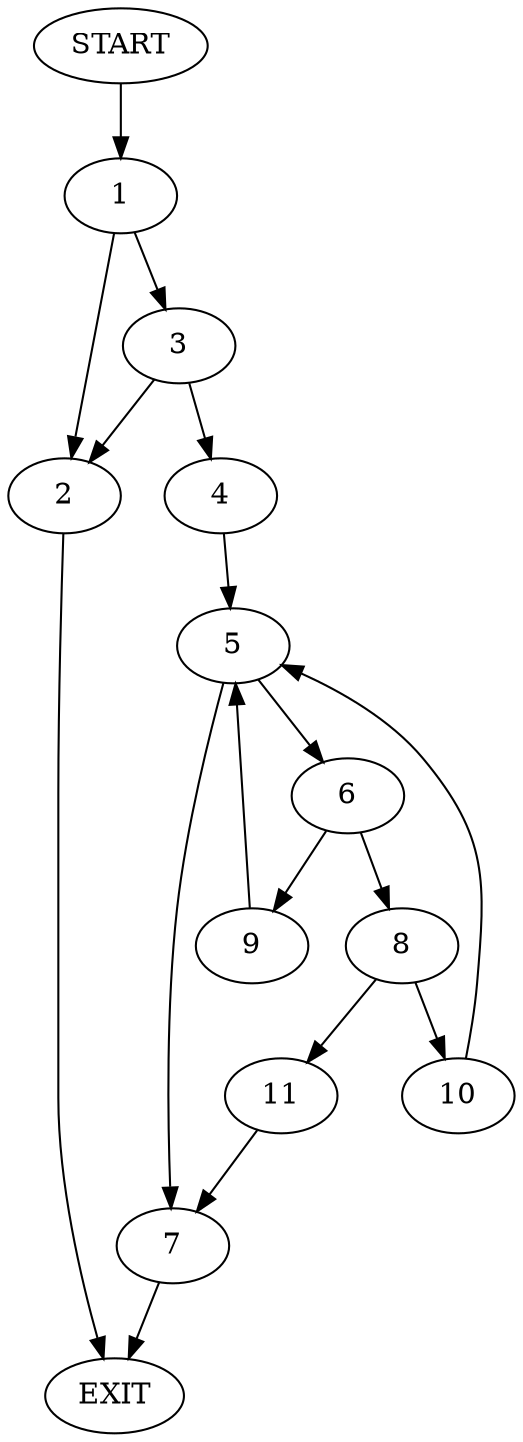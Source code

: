 digraph {
0 [label="START"]
12 [label="EXIT"]
0 -> 1
1 -> 2
1 -> 3
3 -> 2
3 -> 4
2 -> 12
4 -> 5
5 -> 6
5 -> 7
7 -> 12
6 -> 8
6 -> 9
9 -> 5
8 -> 10
8 -> 11
11 -> 7
10 -> 5
}
